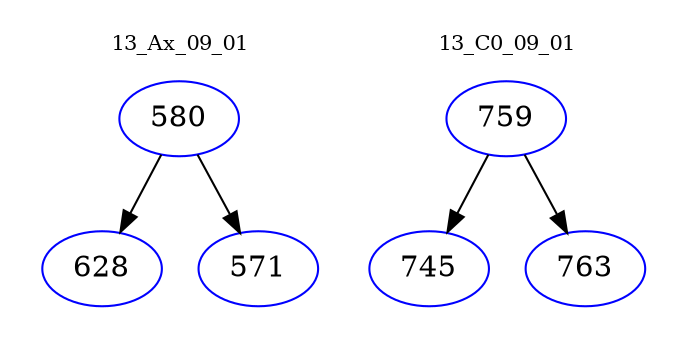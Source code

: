 digraph{
subgraph cluster_0 {
color = white
label = "13_Ax_09_01";
fontsize=10;
T0_580 [label="580", color="blue"]
T0_580 -> T0_628 [color="black"]
T0_628 [label="628", color="blue"]
T0_580 -> T0_571 [color="black"]
T0_571 [label="571", color="blue"]
}
subgraph cluster_1 {
color = white
label = "13_C0_09_01";
fontsize=10;
T1_759 [label="759", color="blue"]
T1_759 -> T1_745 [color="black"]
T1_745 [label="745", color="blue"]
T1_759 -> T1_763 [color="black"]
T1_763 [label="763", color="blue"]
}
}
